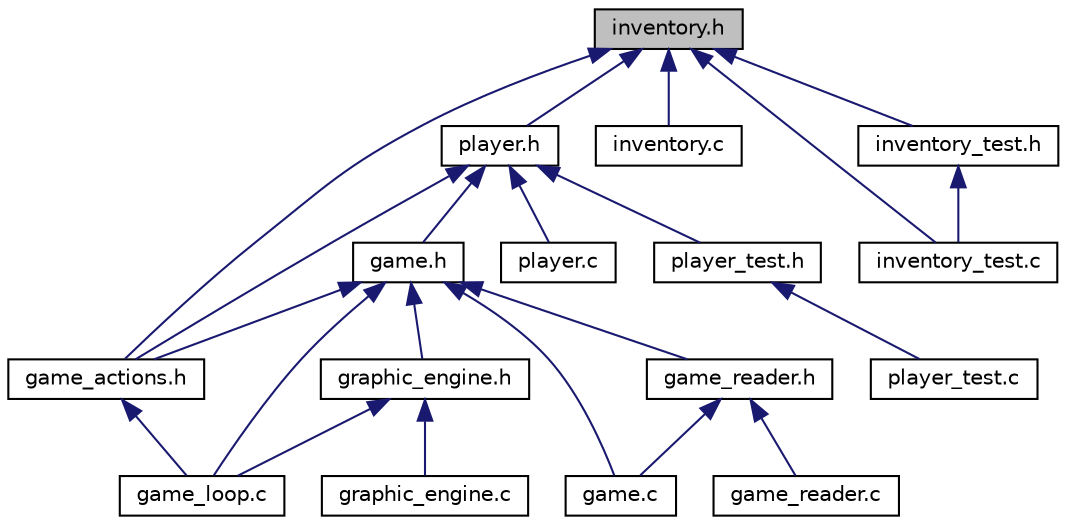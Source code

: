 digraph "inventory.h"
{
 // LATEX_PDF_SIZE
  edge [fontname="Helvetica",fontsize="10",labelfontname="Helvetica",labelfontsize="10"];
  node [fontname="Helvetica",fontsize="10",shape=record];
  Node1 [label="inventory.h",height=0.2,width=0.4,color="black", fillcolor="grey75", style="filled", fontcolor="black",tooltip="It defines the inventory interface."];
  Node1 -> Node2 [dir="back",color="midnightblue",fontsize="10",style="solid",fontname="Helvetica"];
  Node2 [label="game_actions.h",height=0.2,width=0.4,color="black", fillcolor="white", style="filled",URL="$game__actions_8h_source.html",tooltip=" "];
  Node2 -> Node3 [dir="back",color="midnightblue",fontsize="10",style="solid",fontname="Helvetica"];
  Node3 [label="game_loop.c",height=0.2,width=0.4,color="black", fillcolor="white", style="filled",URL="$game__loop_8c.html",tooltip="It defines the game loop."];
  Node1 -> Node4 [dir="back",color="midnightblue",fontsize="10",style="solid",fontname="Helvetica"];
  Node4 [label="inventory.c",height=0.2,width=0.4,color="black", fillcolor="white", style="filled",URL="$inventory_8c.html",tooltip="It implements the inventory module."];
  Node1 -> Node5 [dir="back",color="midnightblue",fontsize="10",style="solid",fontname="Helvetica"];
  Node5 [label="inventory_test.c",height=0.2,width=0.4,color="black", fillcolor="white", style="filled",URL="$inventory__test_8c.html",tooltip="It tests inventory module."];
  Node1 -> Node6 [dir="back",color="midnightblue",fontsize="10",style="solid",fontname="Helvetica"];
  Node6 [label="inventory_test.h",height=0.2,width=0.4,color="black", fillcolor="white", style="filled",URL="$inventory__test_8h.html",tooltip="It declares the tests for the inventory module."];
  Node6 -> Node5 [dir="back",color="midnightblue",fontsize="10",style="solid",fontname="Helvetica"];
  Node1 -> Node7 [dir="back",color="midnightblue",fontsize="10",style="solid",fontname="Helvetica"];
  Node7 [label="player.h",height=0.2,width=0.4,color="black", fillcolor="white", style="filled",URL="$player_8h_source.html",tooltip=" "];
  Node7 -> Node8 [dir="back",color="midnightblue",fontsize="10",style="solid",fontname="Helvetica"];
  Node8 [label="game.h",height=0.2,width=0.4,color="black", fillcolor="white", style="filled",URL="$game_8h.html",tooltip="It defines the game interface."];
  Node8 -> Node9 [dir="back",color="midnightblue",fontsize="10",style="solid",fontname="Helvetica"];
  Node9 [label="game.c",height=0.2,width=0.4,color="black", fillcolor="white", style="filled",URL="$game_8c.html",tooltip="It implements the game structure."];
  Node8 -> Node2 [dir="back",color="midnightblue",fontsize="10",style="solid",fontname="Helvetica"];
  Node8 -> Node3 [dir="back",color="midnightblue",fontsize="10",style="solid",fontname="Helvetica"];
  Node8 -> Node10 [dir="back",color="midnightblue",fontsize="10",style="solid",fontname="Helvetica"];
  Node10 [label="game_reader.h",height=0.2,width=0.4,color="black", fillcolor="white", style="filled",URL="$game__reader_8h.html",tooltip="It implements the game_reader module."];
  Node10 -> Node9 [dir="back",color="midnightblue",fontsize="10",style="solid",fontname="Helvetica"];
  Node10 -> Node11 [dir="back",color="midnightblue",fontsize="10",style="solid",fontname="Helvetica"];
  Node11 [label="game_reader.c",height=0.2,width=0.4,color="black", fillcolor="white", style="filled",URL="$game__reader_8c.html",tooltip="It defines the game reader."];
  Node8 -> Node12 [dir="back",color="midnightblue",fontsize="10",style="solid",fontname="Helvetica"];
  Node12 [label="graphic_engine.h",height=0.2,width=0.4,color="black", fillcolor="white", style="filled",URL="$graphic__engine_8h.html",tooltip="It defines the textual graphic engine interface."];
  Node12 -> Node3 [dir="back",color="midnightblue",fontsize="10",style="solid",fontname="Helvetica"];
  Node12 -> Node13 [dir="back",color="midnightblue",fontsize="10",style="solid",fontname="Helvetica"];
  Node13 [label="graphic_engine.c",height=0.2,width=0.4,color="black", fillcolor="white", style="filled",URL="$graphic__engine_8c.html",tooltip="It implements a textual graphic engine."];
  Node7 -> Node2 [dir="back",color="midnightblue",fontsize="10",style="solid",fontname="Helvetica"];
  Node7 -> Node14 [dir="back",color="midnightblue",fontsize="10",style="solid",fontname="Helvetica"];
  Node14 [label="player.c",height=0.2,width=0.4,color="black", fillcolor="white", style="filled",URL="$player_8c.html",tooltip="It implements the player module."];
  Node7 -> Node15 [dir="back",color="midnightblue",fontsize="10",style="solid",fontname="Helvetica"];
  Node15 [label="player_test.h",height=0.2,width=0.4,color="black", fillcolor="white", style="filled",URL="$player__test_8h.html",tooltip="It declares the tests for the player module."];
  Node15 -> Node16 [dir="back",color="midnightblue",fontsize="10",style="solid",fontname="Helvetica"];
  Node16 [label="player_test.c",height=0.2,width=0.4,color="black", fillcolor="white", style="filled",URL="$player__test_8c.html",tooltip="It tests the player module."];
}
